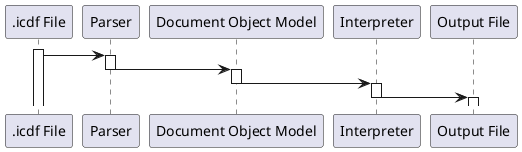 @startuml
'https://plantuml.com/sequence-diagram

participant ".icdf File" as in
participant "Parser" as parser
participant "Document Object Model" as dom
participant "Interpreter" as interpreter
participant "Output File" as out

activate in
in -> parser
activate parser
parser -> dom
deactivate parser
activate dom
dom -> interpreter
deactivate dom
activate interpreter
interpreter -> out
deactivate interpreter
activate out
deactivate out

@enduml
